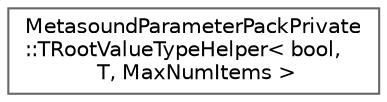 digraph "Graphical Class Hierarchy"
{
 // INTERACTIVE_SVG=YES
 // LATEX_PDF_SIZE
  bgcolor="transparent";
  edge [fontname=Helvetica,fontsize=10,labelfontname=Helvetica,labelfontsize=10];
  node [fontname=Helvetica,fontsize=10,shape=box,height=0.2,width=0.4];
  rankdir="LR";
  Node0 [id="Node000000",label="MetasoundParameterPackPrivate\l::TRootValueTypeHelper\< bool,\l T, MaxNumItems \>",height=0.2,width=0.4,color="grey40", fillcolor="white", style="filled",URL="$d7/df1/structMetasoundParameterPackPrivate_1_1TRootValueTypeHelper.html",tooltip=" "];
}
